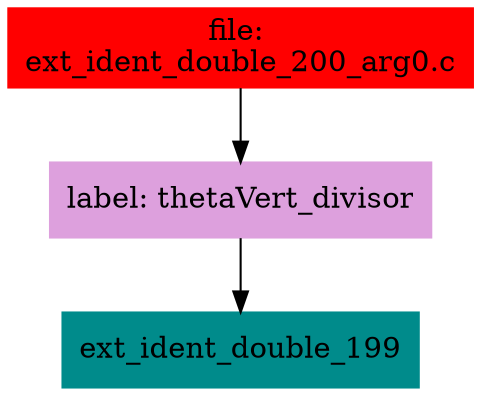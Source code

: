 digraph G {
node [shape=box]

0 [label="file: 
ext_ident_double_200_arg0.c",color=red, style=filled]
1 [label="label: thetaVert_divisor",color=plum, style=filled]
0 -> 1
2 [label="ext_ident_double_199",color=cyan4, style=filled]
1 -> 2


}

